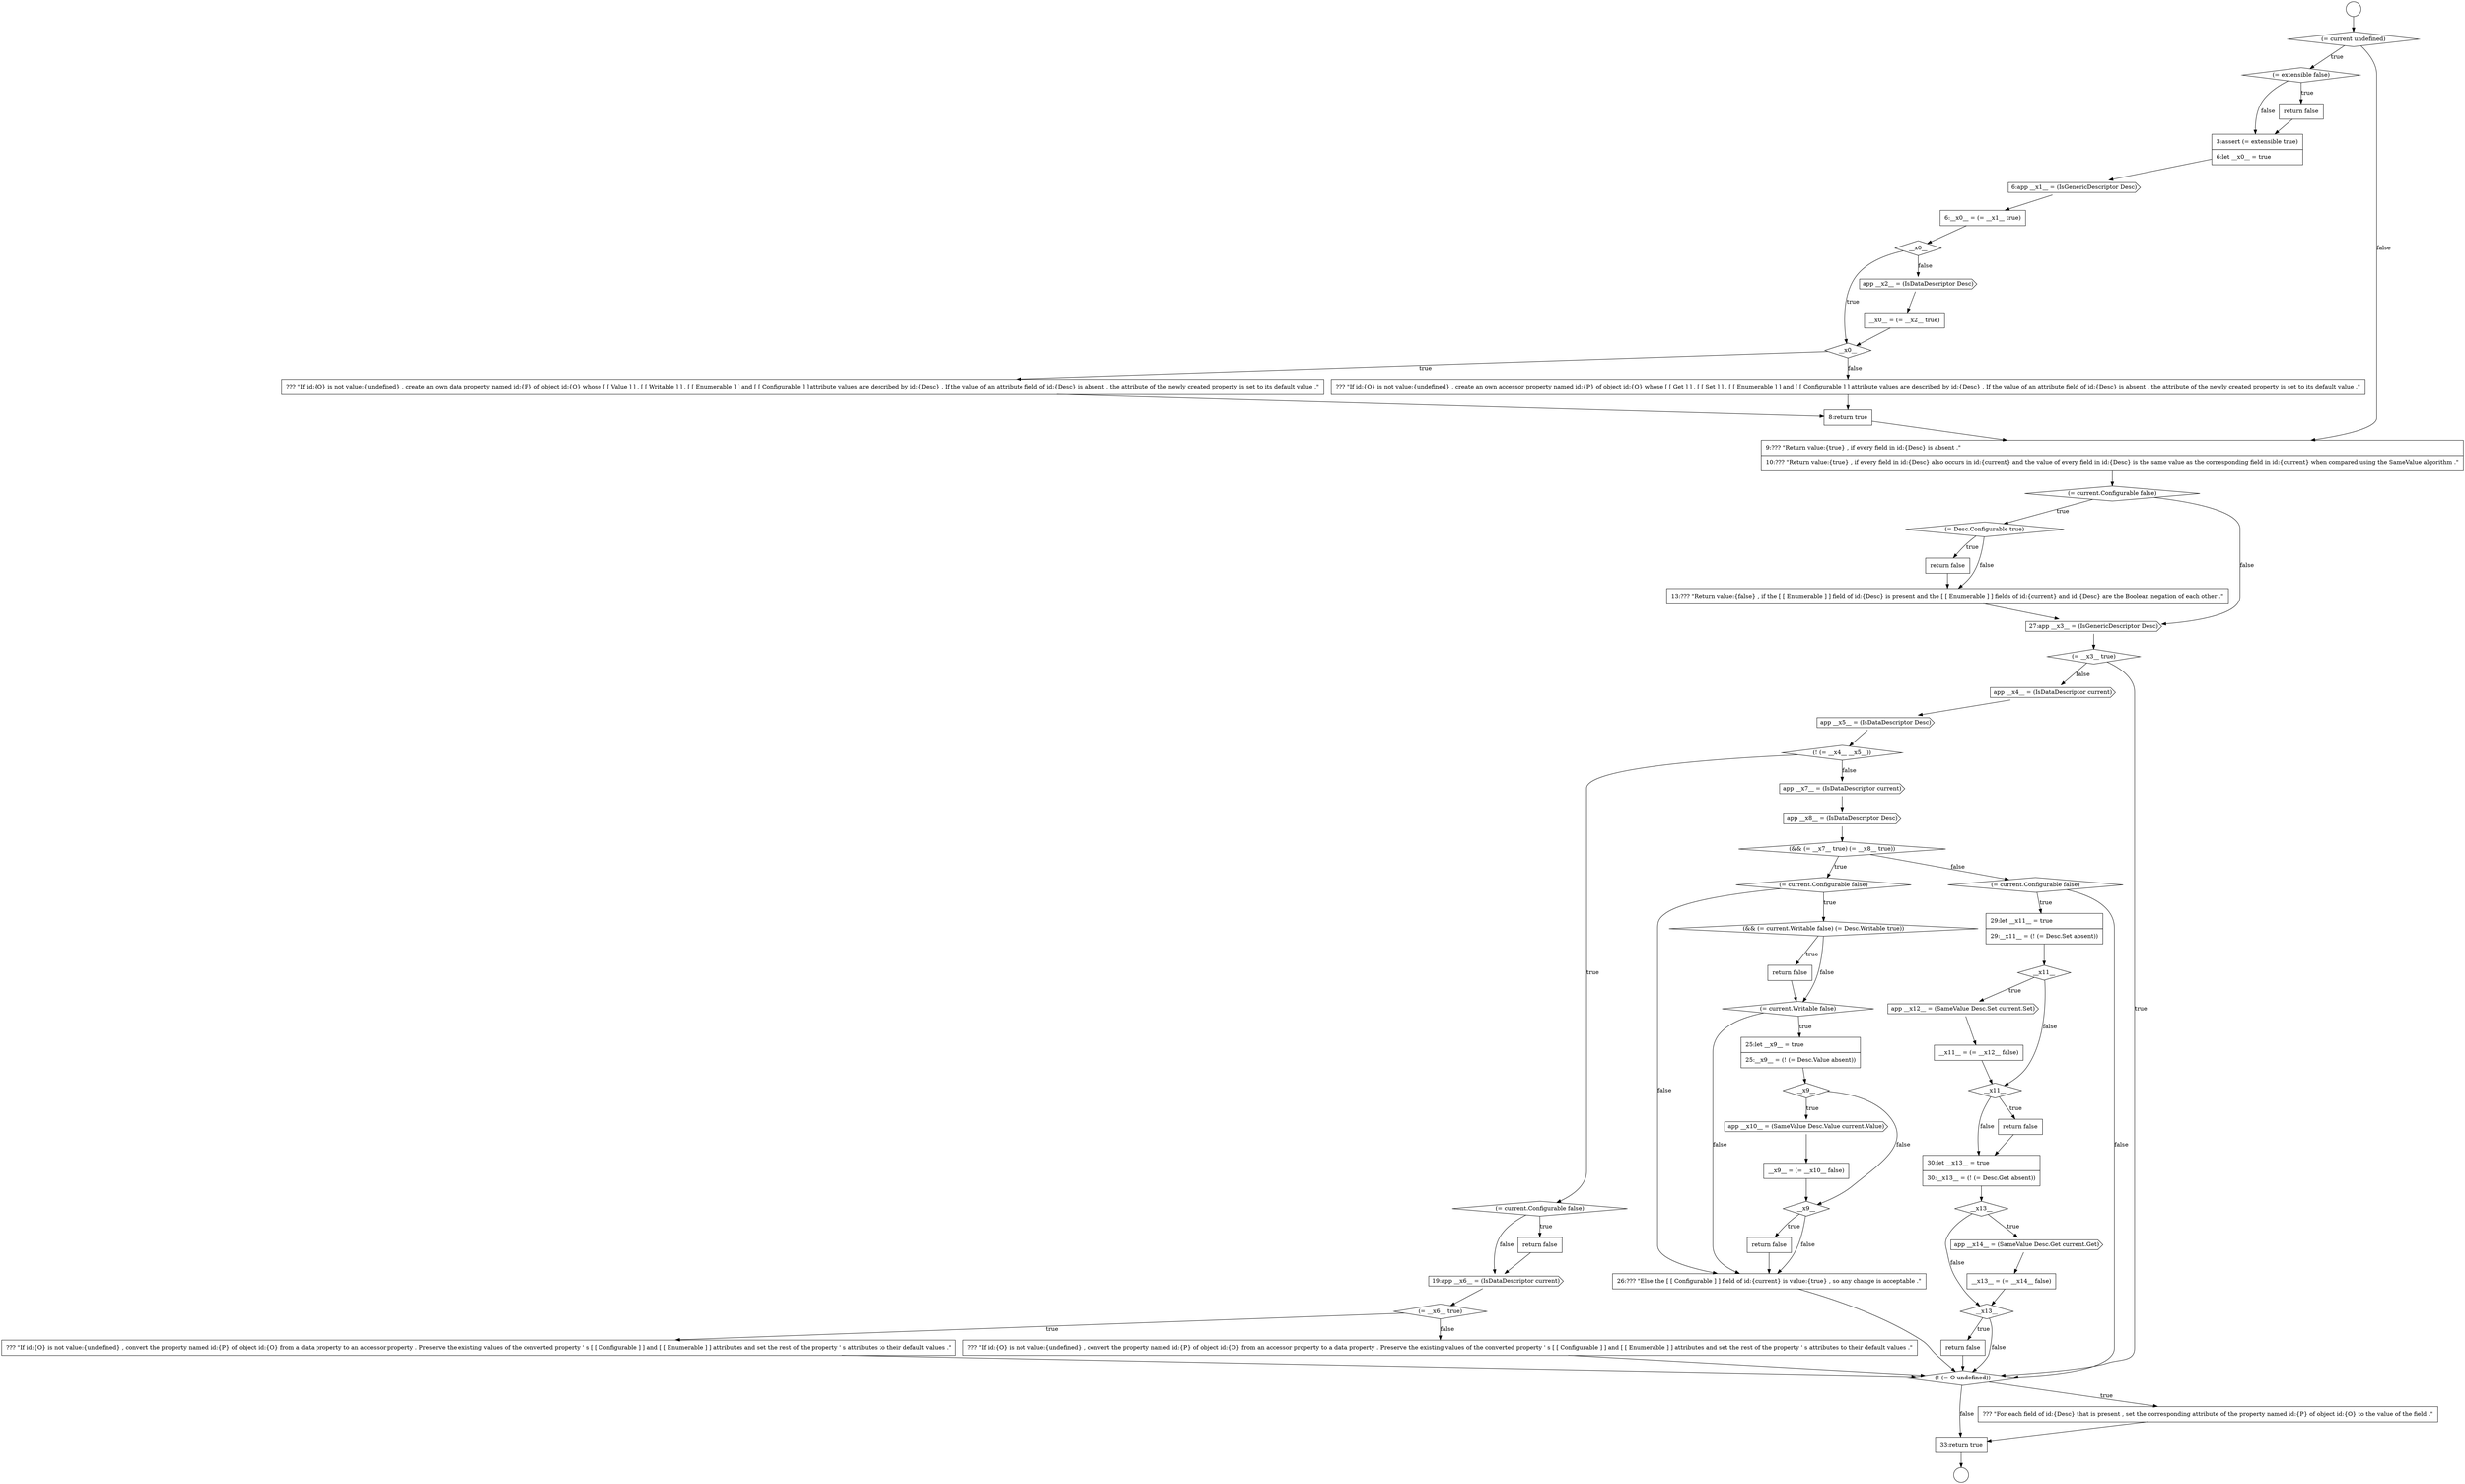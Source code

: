 digraph {
  node1608 [shape=diamond, label=<<font color="black">__x13__</font>> color="black" fillcolor="white" style=filled]
  node1577 [shape=diamond, label=<<font color="black">(= current.Configurable false)</font>> color="black" fillcolor="white" style=filled]
  node1581 [shape=none, margin=0, label=<<font color="black">
    <table border="0" cellborder="1" cellspacing="0" cellpadding="10">
      <tr><td align="left">??? &quot;If id:{O} is not value:{undefined} , convert the property named id:{P} of object id:{O} from a data property to an accessor property . Preserve the existing values of the converted property ' s [ [ Configurable ] ] and [ [ Enumerable ] ] attributes and set the rest of the property ' s attributes to their default values .&quot;</td></tr>
    </table>
  </font>> color="black" fillcolor="white" style=filled]
  node1604 [shape=none, margin=0, label=<<font color="black">
    <table border="0" cellborder="1" cellspacing="0" cellpadding="10">
      <tr><td align="left">30:let __x13__ = true</td></tr>
      <tr><td align="left">30:__x13__ = (! (= Desc.Get absent))</td></tr>
    </table>
  </font>> color="black" fillcolor="white" style=filled]
  node1563 [shape=diamond, label=<<font color="black">__x0__</font>> color="black" fillcolor="white" style=filled]
  node1595 [shape=none, margin=0, label=<<font color="black">
    <table border="0" cellborder="1" cellspacing="0" cellpadding="10">
      <tr><td align="left">return false</td></tr>
    </table>
  </font>> color="black" fillcolor="white" style=filled]
  node1583 [shape=cds, label=<<font color="black">app __x7__ = (IsDataDescriptor current)</font>> color="black" fillcolor="white" style=filled]
  node1579 [shape=cds, label=<<font color="black">19:app __x6__ = (IsDataDescriptor current)</font>> color="black" fillcolor="white" style=filled]
  node1585 [shape=diamond, label=<<font color="black">(&amp;&amp; (= __x7__ true) (= __x8__ true))</font>> color="black" fillcolor="white" style=filled]
  node1607 [shape=none, margin=0, label=<<font color="black">
    <table border="0" cellborder="1" cellspacing="0" cellpadding="10">
      <tr><td align="left">__x13__ = (= __x14__ false)</td></tr>
    </table>
  </font>> color="black" fillcolor="white" style=filled]
  node1586 [shape=diamond, label=<<font color="black">(= current.Configurable false)</font>> color="black" fillcolor="white" style=filled]
  node1559 [shape=none, margin=0, label=<<font color="black">
    <table border="0" cellborder="1" cellspacing="0" cellpadding="10">
      <tr><td align="left">6:__x0__ = (= __x1__ true)</td></tr>
    </table>
  </font>> color="black" fillcolor="white" style=filled]
  node1554 [shape=diamond, label=<<font color="black">(= current undefined)</font>> color="black" fillcolor="white" style=filled]
  node1596 [shape=none, margin=0, label=<<font color="black">
    <table border="0" cellborder="1" cellspacing="0" cellpadding="10">
      <tr><td align="left">26:??? &quot;Else the [ [ Configurable ] ] field of id:{current} is value:{true} , so any change is acceptable .&quot;</td></tr>
    </table>
  </font>> color="black" fillcolor="white" style=filled]
  node1569 [shape=diamond, label=<<font color="black">(= Desc.Configurable true)</font>> color="black" fillcolor="white" style=filled]
  node1591 [shape=diamond, label=<<font color="black">__x9__</font>> color="black" fillcolor="white" style=filled]
  node1576 [shape=diamond, label=<<font color="black">(! (= __x4__ __x5__))</font>> color="black" fillcolor="white" style=filled]
  node1601 [shape=none, margin=0, label=<<font color="black">
    <table border="0" cellborder="1" cellspacing="0" cellpadding="10">
      <tr><td align="left">__x11__ = (= __x12__ false)</td></tr>
    </table>
  </font>> color="black" fillcolor="white" style=filled]
  node1609 [shape=none, margin=0, label=<<font color="black">
    <table border="0" cellborder="1" cellspacing="0" cellpadding="10">
      <tr><td align="left">return false</td></tr>
    </table>
  </font>> color="black" fillcolor="white" style=filled]
  node1572 [shape=cds, label=<<font color="black">27:app __x3__ = (IsGenericDescriptor Desc)</font>> color="black" fillcolor="white" style=filled]
  node1568 [shape=diamond, label=<<font color="black">(= current.Configurable false)</font>> color="black" fillcolor="white" style=filled]
  node1600 [shape=cds, label=<<font color="black">app __x12__ = (SameValue Desc.Set current.Set)</font>> color="black" fillcolor="white" style=filled]
  node1564 [shape=none, margin=0, label=<<font color="black">
    <table border="0" cellborder="1" cellspacing="0" cellpadding="10">
      <tr><td align="left">??? &quot;If id:{O} is not value:{undefined} , create an own data property named id:{P} of object id:{O} whose [ [ Value ] ] , [ [ Writable ] ] , [ [ Enumerable ] ] and [ [ Configurable ] ] attribute values are described by id:{Desc} . If the value of an attribute field of id:{Desc} is absent , the attribute of the newly created property is set to its default value .&quot;</td></tr>
    </table>
  </font>> color="black" fillcolor="white" style=filled]
  node1580 [shape=diamond, label=<<font color="black">(= __x6__ true)</font>> color="black" fillcolor="white" style=filled]
  node1570 [shape=none, margin=0, label=<<font color="black">
    <table border="0" cellborder="1" cellspacing="0" cellpadding="10">
      <tr><td align="left">return false</td></tr>
    </table>
  </font>> color="black" fillcolor="white" style=filled]
  node1560 [shape=diamond, label=<<font color="black">__x0__</font>> color="black" fillcolor="white" style=filled]
  node1602 [shape=diamond, label=<<font color="black">__x11__</font>> color="black" fillcolor="white" style=filled]
  node1555 [shape=diamond, label=<<font color="black">(= extensible false)</font>> color="black" fillcolor="white" style=filled]
  node1573 [shape=diamond, label=<<font color="black">(= __x3__ true)</font>> color="black" fillcolor="white" style=filled]
  node1592 [shape=cds, label=<<font color="black">app __x10__ = (SameValue Desc.Value current.Value)</font>> color="black" fillcolor="white" style=filled]
  node1587 [shape=diamond, label=<<font color="black">(&amp;&amp; (= current.Writable false) (= Desc.Writable true))</font>> color="black" fillcolor="white" style=filled]
  node1567 [shape=none, margin=0, label=<<font color="black">
    <table border="0" cellborder="1" cellspacing="0" cellpadding="10">
      <tr><td align="left">9:??? &quot;Return value:{true} , if every field in id:{Desc} is absent .&quot;</td></tr>
      <tr><td align="left">10:??? &quot;Return value:{true} , if every field in id:{Desc} also occurs in id:{current} and the value of every field in id:{Desc} is the same value as the corresponding field in id:{current} when compared using the SameValue algorithm .&quot;</td></tr>
    </table>
  </font>> color="black" fillcolor="white" style=filled]
  node1584 [shape=cds, label=<<font color="black">app __x8__ = (IsDataDescriptor Desc)</font>> color="black" fillcolor="white" style=filled]
  node1612 [shape=none, margin=0, label=<<font color="black">
    <table border="0" cellborder="1" cellspacing="0" cellpadding="10">
      <tr><td align="left">33:return true</td></tr>
    </table>
  </font>> color="black" fillcolor="white" style=filled]
  node1588 [shape=none, margin=0, label=<<font color="black">
    <table border="0" cellborder="1" cellspacing="0" cellpadding="10">
      <tr><td align="left">return false</td></tr>
    </table>
  </font>> color="black" fillcolor="white" style=filled]
  node1552 [shape=circle label=" " color="black" fillcolor="white" style=filled]
  node1599 [shape=diamond, label=<<font color="black">__x11__</font>> color="black" fillcolor="white" style=filled]
  node1574 [shape=cds, label=<<font color="black">app __x4__ = (IsDataDescriptor current)</font>> color="black" fillcolor="white" style=filled]
  node1589 [shape=diamond, label=<<font color="black">(= current.Writable false)</font>> color="black" fillcolor="white" style=filled]
  node1603 [shape=none, margin=0, label=<<font color="black">
    <table border="0" cellborder="1" cellspacing="0" cellpadding="10">
      <tr><td align="left">return false</td></tr>
    </table>
  </font>> color="black" fillcolor="white" style=filled]
  node1571 [shape=none, margin=0, label=<<font color="black">
    <table border="0" cellborder="1" cellspacing="0" cellpadding="10">
      <tr><td align="left">13:??? &quot;Return value:{false} , if the [ [ Enumerable ] ] field of id:{Desc} is present and the [ [ Enumerable ] ] fields of id:{current} and id:{Desc} are the Boolean negation of each other .&quot;</td></tr>
    </table>
  </font>> color="black" fillcolor="white" style=filled]
  node1557 [shape=none, margin=0, label=<<font color="black">
    <table border="0" cellborder="1" cellspacing="0" cellpadding="10">
      <tr><td align="left">3:assert (= extensible true)</td></tr>
      <tr><td align="left">6:let __x0__ = true</td></tr>
    </table>
  </font>> color="black" fillcolor="white" style=filled]
  node1556 [shape=none, margin=0, label=<<font color="black">
    <table border="0" cellborder="1" cellspacing="0" cellpadding="10">
      <tr><td align="left">return false</td></tr>
    </table>
  </font>> color="black" fillcolor="white" style=filled]
  node1594 [shape=diamond, label=<<font color="black">__x9__</font>> color="black" fillcolor="white" style=filled]
  node1562 [shape=none, margin=0, label=<<font color="black">
    <table border="0" cellborder="1" cellspacing="0" cellpadding="10">
      <tr><td align="left">__x0__ = (= __x2__ true)</td></tr>
    </table>
  </font>> color="black" fillcolor="white" style=filled]
  node1598 [shape=none, margin=0, label=<<font color="black">
    <table border="0" cellborder="1" cellspacing="0" cellpadding="10">
      <tr><td align="left">29:let __x11__ = true</td></tr>
      <tr><td align="left">29:__x11__ = (! (= Desc.Set absent))</td></tr>
    </table>
  </font>> color="black" fillcolor="white" style=filled]
  node1611 [shape=none, margin=0, label=<<font color="black">
    <table border="0" cellborder="1" cellspacing="0" cellpadding="10">
      <tr><td align="left">??? &quot;For each field of id:{Desc} that is present , set the corresponding attribute of the property named id:{P} of object id:{O} to the value of the field .&quot;</td></tr>
    </table>
  </font>> color="black" fillcolor="white" style=filled]
  node1566 [shape=none, margin=0, label=<<font color="black">
    <table border="0" cellborder="1" cellspacing="0" cellpadding="10">
      <tr><td align="left">8:return true</td></tr>
    </table>
  </font>> color="black" fillcolor="white" style=filled]
  node1605 [shape=diamond, label=<<font color="black">__x13__</font>> color="black" fillcolor="white" style=filled]
  node1553 [shape=circle label=" " color="black" fillcolor="white" style=filled]
  node1575 [shape=cds, label=<<font color="black">app __x5__ = (IsDataDescriptor Desc)</font>> color="black" fillcolor="white" style=filled]
  node1590 [shape=none, margin=0, label=<<font color="black">
    <table border="0" cellborder="1" cellspacing="0" cellpadding="10">
      <tr><td align="left">25:let __x9__ = true</td></tr>
      <tr><td align="left">25:__x9__ = (! (= Desc.Value absent))</td></tr>
    </table>
  </font>> color="black" fillcolor="white" style=filled]
  node1558 [shape=cds, label=<<font color="black">6:app __x1__ = (IsGenericDescriptor Desc)</font>> color="black" fillcolor="white" style=filled]
  node1578 [shape=none, margin=0, label=<<font color="black">
    <table border="0" cellborder="1" cellspacing="0" cellpadding="10">
      <tr><td align="left">return false</td></tr>
    </table>
  </font>> color="black" fillcolor="white" style=filled]
  node1593 [shape=none, margin=0, label=<<font color="black">
    <table border="0" cellborder="1" cellspacing="0" cellpadding="10">
      <tr><td align="left">__x9__ = (= __x10__ false)</td></tr>
    </table>
  </font>> color="black" fillcolor="white" style=filled]
  node1561 [shape=cds, label=<<font color="black">app __x2__ = (IsDataDescriptor Desc)</font>> color="black" fillcolor="white" style=filled]
  node1610 [shape=diamond, label=<<font color="black">(! (= O undefined))</font>> color="black" fillcolor="white" style=filled]
  node1582 [shape=none, margin=0, label=<<font color="black">
    <table border="0" cellborder="1" cellspacing="0" cellpadding="10">
      <tr><td align="left">??? &quot;If id:{O} is not value:{undefined} , convert the property named id:{P} of object id:{O} from an accessor property to a data property . Preserve the existing values of the converted property ' s [ [ Configurable ] ] and [ [ Enumerable ] ] attributes and set the rest of the property ' s attributes to their default values .&quot;</td></tr>
    </table>
  </font>> color="black" fillcolor="white" style=filled]
  node1597 [shape=diamond, label=<<font color="black">(= current.Configurable false)</font>> color="black" fillcolor="white" style=filled]
  node1606 [shape=cds, label=<<font color="black">app __x14__ = (SameValue Desc.Get current.Get)</font>> color="black" fillcolor="white" style=filled]
  node1565 [shape=none, margin=0, label=<<font color="black">
    <table border="0" cellborder="1" cellspacing="0" cellpadding="10">
      <tr><td align="left">??? &quot;If id:{O} is not value:{undefined} , create an own accessor property named id:{P} of object id:{O} whose [ [ Get ] ] , [ [ Set ] ] , [ [ Enumerable ] ] and [ [ Configurable ] ] attribute values are described by id:{Desc} . If the value of an attribute field of id:{Desc} is absent , the attribute of the newly created property is set to its default value .&quot;</td></tr>
    </table>
  </font>> color="black" fillcolor="white" style=filled]
  node1612 -> node1553 [ color="black"]
  node1600 -> node1601 [ color="black"]
  node1570 -> node1571 [ color="black"]
  node1596 -> node1610 [ color="black"]
  node1585 -> node1586 [label=<<font color="black">true</font>> color="black"]
  node1585 -> node1597 [label=<<font color="black">false</font>> color="black"]
  node1576 -> node1577 [label=<<font color="black">true</font>> color="black"]
  node1576 -> node1583 [label=<<font color="black">false</font>> color="black"]
  node1560 -> node1563 [label=<<font color="black">true</font>> color="black"]
  node1560 -> node1561 [label=<<font color="black">false</font>> color="black"]
  node1573 -> node1610 [label=<<font color="black">true</font>> color="black"]
  node1573 -> node1574 [label=<<font color="black">false</font>> color="black"]
  node1565 -> node1566 [ color="black"]
  node1594 -> node1595 [label=<<font color="black">true</font>> color="black"]
  node1594 -> node1596 [label=<<font color="black">false</font>> color="black"]
  node1595 -> node1596 [ color="black"]
  node1567 -> node1568 [ color="black"]
  node1588 -> node1589 [ color="black"]
  node1577 -> node1578 [label=<<font color="black">true</font>> color="black"]
  node1577 -> node1579 [label=<<font color="black">false</font>> color="black"]
  node1575 -> node1576 [ color="black"]
  node1611 -> node1612 [ color="black"]
  node1592 -> node1593 [ color="black"]
  node1580 -> node1581 [label=<<font color="black">true</font>> color="black"]
  node1580 -> node1582 [label=<<font color="black">false</font>> color="black"]
  node1569 -> node1570 [label=<<font color="black">true</font>> color="black"]
  node1569 -> node1571 [label=<<font color="black">false</font>> color="black"]
  node1568 -> node1569 [label=<<font color="black">true</font>> color="black"]
  node1568 -> node1572 [label=<<font color="black">false</font>> color="black"]
  node1599 -> node1600 [label=<<font color="black">true</font>> color="black"]
  node1599 -> node1602 [label=<<font color="black">false</font>> color="black"]
  node1582 -> node1610 [ color="black"]
  node1579 -> node1580 [ color="black"]
  node1583 -> node1584 [ color="black"]
  node1554 -> node1555 [label=<<font color="black">true</font>> color="black"]
  node1554 -> node1567 [label=<<font color="black">false</font>> color="black"]
  node1589 -> node1590 [label=<<font color="black">true</font>> color="black"]
  node1589 -> node1596 [label=<<font color="black">false</font>> color="black"]
  node1559 -> node1560 [ color="black"]
  node1552 -> node1554 [ color="black"]
  node1587 -> node1588 [label=<<font color="black">true</font>> color="black"]
  node1587 -> node1589 [label=<<font color="black">false</font>> color="black"]
  node1562 -> node1563 [ color="black"]
  node1603 -> node1604 [ color="black"]
  node1610 -> node1611 [label=<<font color="black">true</font>> color="black"]
  node1610 -> node1612 [label=<<font color="black">false</font>> color="black"]
  node1598 -> node1599 [ color="black"]
  node1609 -> node1610 [ color="black"]
  node1571 -> node1572 [ color="black"]
  node1597 -> node1598 [label=<<font color="black">true</font>> color="black"]
  node1597 -> node1610 [label=<<font color="black">false</font>> color="black"]
  node1584 -> node1585 [ color="black"]
  node1593 -> node1594 [ color="black"]
  node1558 -> node1559 [ color="black"]
  node1564 -> node1566 [ color="black"]
  node1608 -> node1609 [label=<<font color="black">true</font>> color="black"]
  node1608 -> node1610 [label=<<font color="black">false</font>> color="black"]
  node1586 -> node1587 [label=<<font color="black">true</font>> color="black"]
  node1586 -> node1596 [label=<<font color="black">false</font>> color="black"]
  node1604 -> node1605 [ color="black"]
  node1574 -> node1575 [ color="black"]
  node1561 -> node1562 [ color="black"]
  node1601 -> node1602 [ color="black"]
  node1602 -> node1603 [label=<<font color="black">true</font>> color="black"]
  node1602 -> node1604 [label=<<font color="black">false</font>> color="black"]
  node1572 -> node1573 [ color="black"]
  node1556 -> node1557 [ color="black"]
  node1578 -> node1579 [ color="black"]
  node1581 -> node1610 [ color="black"]
  node1557 -> node1558 [ color="black"]
  node1590 -> node1591 [ color="black"]
  node1591 -> node1592 [label=<<font color="black">true</font>> color="black"]
  node1591 -> node1594 [label=<<font color="black">false</font>> color="black"]
  node1563 -> node1564 [label=<<font color="black">true</font>> color="black"]
  node1563 -> node1565 [label=<<font color="black">false</font>> color="black"]
  node1607 -> node1608 [ color="black"]
  node1606 -> node1607 [ color="black"]
  node1605 -> node1606 [label=<<font color="black">true</font>> color="black"]
  node1605 -> node1608 [label=<<font color="black">false</font>> color="black"]
  node1555 -> node1556 [label=<<font color="black">true</font>> color="black"]
  node1555 -> node1557 [label=<<font color="black">false</font>> color="black"]
  node1566 -> node1567 [ color="black"]
}
